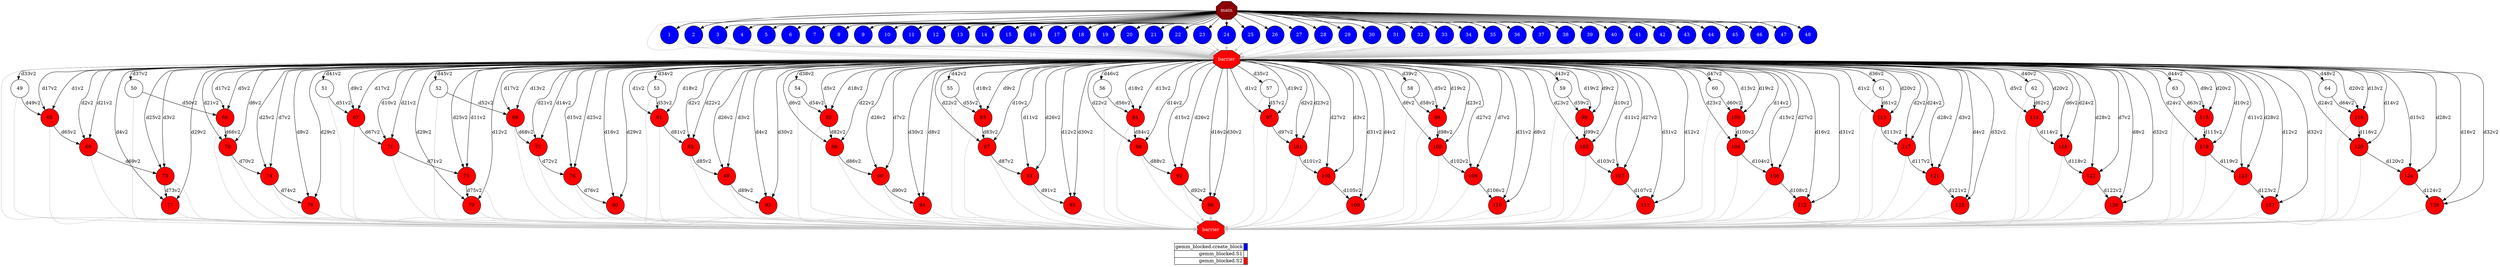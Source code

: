 digraph {
  rankdir=TB;
  labeljust="l";
  compound= true;
  subgraph dependence_graph {
    ranksep=0.20;
    node[height=0.75];

Synchro0[label="main", shape=octagon, style=filled fillcolor="#8B0000" fontcolor="#FFFFFF"];
1[shape=circle, style=filled fillcolor="#0000ff" fontcolor="#ffffff"];
Synchro0 -> 1;
2[shape=circle, style=filled fillcolor="#0000ff" fontcolor="#ffffff"];
Synchro0 -> 2;
3[shape=circle, style=filled fillcolor="#0000ff" fontcolor="#ffffff"];
Synchro0 -> 3;
4[shape=circle, style=filled fillcolor="#0000ff" fontcolor="#ffffff"];
Synchro0 -> 4;
5[shape=circle, style=filled fillcolor="#0000ff" fontcolor="#ffffff"];
Synchro0 -> 5;
6[shape=circle, style=filled fillcolor="#0000ff" fontcolor="#ffffff"];
Synchro0 -> 6;
7[shape=circle, style=filled fillcolor="#0000ff" fontcolor="#ffffff"];
Synchro0 -> 7;
8[shape=circle, style=filled fillcolor="#0000ff" fontcolor="#ffffff"];
Synchro0 -> 8;
9[shape=circle, style=filled fillcolor="#0000ff" fontcolor="#ffffff"];
Synchro0 -> 9;
10[shape=circle, style=filled fillcolor="#0000ff" fontcolor="#ffffff"];
Synchro0 -> 10;
11[shape=circle, style=filled fillcolor="#0000ff" fontcolor="#ffffff"];
Synchro0 -> 11;
12[shape=circle, style=filled fillcolor="#0000ff" fontcolor="#ffffff"];
Synchro0 -> 12;
13[shape=circle, style=filled fillcolor="#0000ff" fontcolor="#ffffff"];
Synchro0 -> 13;
14[shape=circle, style=filled fillcolor="#0000ff" fontcolor="#ffffff"];
Synchro0 -> 14;
15[shape=circle, style=filled fillcolor="#0000ff" fontcolor="#ffffff"];
Synchro0 -> 15;
16[shape=circle, style=filled fillcolor="#0000ff" fontcolor="#ffffff"];
Synchro0 -> 16;
17[shape=circle, style=filled fillcolor="#0000ff" fontcolor="#ffffff"];
Synchro0 -> 17;
18[shape=circle, style=filled fillcolor="#0000ff" fontcolor="#ffffff"];
Synchro0 -> 18;
19[shape=circle, style=filled fillcolor="#0000ff" fontcolor="#ffffff"];
Synchro0 -> 19;
20[shape=circle, style=filled fillcolor="#0000ff" fontcolor="#ffffff"];
Synchro0 -> 20;
21[shape=circle, style=filled fillcolor="#0000ff" fontcolor="#ffffff"];
Synchro0 -> 21;
22[shape=circle, style=filled fillcolor="#0000ff" fontcolor="#ffffff"];
Synchro0 -> 22;
23[shape=circle, style=filled fillcolor="#0000ff" fontcolor="#ffffff"];
Synchro0 -> 23;
24[shape=circle, style=filled fillcolor="#0000ff" fontcolor="#ffffff"];
Synchro0 -> 24;
25[shape=circle, style=filled fillcolor="#0000ff" fontcolor="#ffffff"];
Synchro0 -> 25;
26[shape=circle, style=filled fillcolor="#0000ff" fontcolor="#ffffff"];
Synchro0 -> 26;
27[shape=circle, style=filled fillcolor="#0000ff" fontcolor="#ffffff"];
Synchro0 -> 27;
28[shape=circle, style=filled fillcolor="#0000ff" fontcolor="#ffffff"];
Synchro0 -> 28;
29[shape=circle, style=filled fillcolor="#0000ff" fontcolor="#ffffff"];
Synchro0 -> 29;
30[shape=circle, style=filled fillcolor="#0000ff" fontcolor="#ffffff"];
Synchro0 -> 30;
31[shape=circle, style=filled fillcolor="#0000ff" fontcolor="#ffffff"];
Synchro0 -> 31;
32[shape=circle, style=filled fillcolor="#0000ff" fontcolor="#ffffff"];
Synchro0 -> 32;
33[shape=circle, style=filled fillcolor="#0000ff" fontcolor="#ffffff"];
Synchro0 -> 33;
34[shape=circle, style=filled fillcolor="#0000ff" fontcolor="#ffffff"];
Synchro0 -> 34;
35[shape=circle, style=filled fillcolor="#0000ff" fontcolor="#ffffff"];
Synchro0 -> 35;
36[shape=circle, style=filled fillcolor="#0000ff" fontcolor="#ffffff"];
Synchro0 -> 36;
37[shape=circle, style=filled fillcolor="#0000ff" fontcolor="#ffffff"];
Synchro0 -> 37;
38[shape=circle, style=filled fillcolor="#0000ff" fontcolor="#ffffff"];
Synchro0 -> 38;
39[shape=circle, style=filled fillcolor="#0000ff" fontcolor="#ffffff"];
Synchro0 -> 39;
40[shape=circle, style=filled fillcolor="#0000ff" fontcolor="#ffffff"];
Synchro0 -> 40;
41[shape=circle, style=filled fillcolor="#0000ff" fontcolor="#ffffff"];
Synchro0 -> 41;
42[shape=circle, style=filled fillcolor="#0000ff" fontcolor="#ffffff"];
Synchro0 -> 42;
43[shape=circle, style=filled fillcolor="#0000ff" fontcolor="#ffffff"];
Synchro0 -> 43;
44[shape=circle, style=filled fillcolor="#0000ff" fontcolor="#ffffff"];
Synchro0 -> 44;
45[shape=circle, style=filled fillcolor="#0000ff" fontcolor="#ffffff"];
Synchro0 -> 45;
46[shape=circle, style=filled fillcolor="#0000ff" fontcolor="#ffffff"];
Synchro0 -> 46;
47[shape=circle, style=filled fillcolor="#0000ff" fontcolor="#ffffff"];
Synchro0 -> 47;
48[shape=circle, style=filled fillcolor="#0000ff" fontcolor="#ffffff"];
Synchro0 -> 48;
Synchro1[label="barrier", shape=octagon, style=filled fillcolor="#ff0000" fontcolor="#FFFFFF"];
Synchro0 -> Synchro1 [color=grey];
7 -> Synchro1 [color=grey];
21 -> Synchro1 [color=grey];
31 -> Synchro1 [color=grey];
43 -> Synchro1 [color=grey];
20 -> Synchro1 [color=grey];
26 -> Synchro1 [color=grey];
38 -> Synchro1 [color=grey];
39 -> Synchro1 [color=grey];
17 -> Synchro1 [color=grey];
34 -> Synchro1 [color=grey];
30 -> Synchro1 [color=grey];
33 -> Synchro1 [color=grey];
36 -> Synchro1 [color=grey];
22 -> Synchro1 [color=grey];
29 -> Synchro1 [color=grey];
8 -> Synchro1 [color=grey];
28 -> Synchro1 [color=grey];
2 -> Synchro1 [color=grey];
14 -> Synchro1 [color=grey];
18 -> Synchro1 [color=grey];
6 -> Synchro1 [color=grey];
40 -> Synchro1 [color=grey];
1 -> Synchro1 [color=grey];
19 -> Synchro1 [color=grey];
44 -> Synchro1 [color=grey];
11 -> Synchro1 [color=grey];
24 -> Synchro1 [color=grey];
48 -> Synchro1 [color=grey];
13 -> Synchro1 [color=grey];
27 -> Synchro1 [color=grey];
12 -> Synchro1 [color=grey];
15 -> Synchro1 [color=grey];
32 -> Synchro1 [color=grey];
41 -> Synchro1 [color=grey];
45 -> Synchro1 [color=grey];
42 -> Synchro1 [color=grey];
47 -> Synchro1 [color=grey];
46 -> Synchro1 [color=grey];
16 -> Synchro1 [color=grey];
25 -> Synchro1 [color=grey];
37 -> Synchro1 [color=grey];
10 -> Synchro1 [color=grey];
4 -> Synchro1 [color=grey];
23 -> Synchro1 [color=grey];
9 -> Synchro1 [color=grey];
5 -> Synchro1 [color=grey];
35 -> Synchro1 [color=grey];
3 -> Synchro1 [color=grey];
49[shape=circle, style=filled fillcolor="#ffffff" fontcolor="#000000"];
Synchro1 -> 49 [label="d33v2"];
50[shape=circle, style=filled fillcolor="#ffffff" fontcolor="#000000"];
Synchro1 -> 50 [label="d37v2"];
51[shape=circle, style=filled fillcolor="#ffffff" fontcolor="#000000"];
Synchro1 -> 51 [label="d41v2"];
52[shape=circle, style=filled fillcolor="#ffffff" fontcolor="#000000"];
Synchro1 -> 52 [label="d45v2"];
53[shape=circle, style=filled fillcolor="#ffffff" fontcolor="#000000"];
Synchro1 -> 53 [label="d34v2"];
54[shape=circle, style=filled fillcolor="#ffffff" fontcolor="#000000"];
Synchro1 -> 54 [label="d38v2"];
55[shape=circle, style=filled fillcolor="#ffffff" fontcolor="#000000"];
Synchro1 -> 55 [label="d42v2"];
56[shape=circle, style=filled fillcolor="#ffffff" fontcolor="#000000"];
Synchro1 -> 56 [label="d46v2"];
57[shape=circle, style=filled fillcolor="#ffffff" fontcolor="#000000"];
Synchro1 -> 57 [label="d35v2"];
58[shape=circle, style=filled fillcolor="#ffffff" fontcolor="#000000"];
Synchro1 -> 58 [label="d39v2"];
59[shape=circle, style=filled fillcolor="#ffffff" fontcolor="#000000"];
Synchro1 -> 59 [label="d43v2"];
60[shape=circle, style=filled fillcolor="#ffffff" fontcolor="#000000"];
Synchro1 -> 60 [label="d47v2"];
61[shape=circle, style=filled fillcolor="#ffffff" fontcolor="#000000"];
Synchro1 -> 61 [label="d36v2"];
62[shape=circle, style=filled fillcolor="#ffffff" fontcolor="#000000"];
Synchro1 -> 62 [label="d40v2"];
63[shape=circle, style=filled fillcolor="#ffffff" fontcolor="#000000"];
Synchro1 -> 63 [label="d44v2"];
64[shape=circle, style=filled fillcolor="#ffffff" fontcolor="#000000"];
Synchro1 -> 64 [label="d48v2"];
65[shape=circle, style=filled fillcolor="#ff0000" fontcolor="#000000"];
49 -> 65 [label="d49v2"];
Synchro1 -> 65 [label="d1v2"];
Synchro1 -> 65 [label="d17v2"];
66[shape=circle, style=filled fillcolor="#ff0000" fontcolor="#000000"];
50 -> 66 [label="d50v2"];
Synchro1 -> 66 [label="d5v2"];
Synchro1 -> 66 [label="d17v2"];
67[shape=circle, style=filled fillcolor="#ff0000" fontcolor="#000000"];
51 -> 67 [label="d51v2"];
Synchro1 -> 67 [label="d9v2"];
Synchro1 -> 67 [label="d17v2"];
68[shape=circle, style=filled fillcolor="#ff0000" fontcolor="#000000"];
52 -> 68 [label="d52v2"];
Synchro1 -> 68 [label="d13v2"];
Synchro1 -> 68 [label="d17v2"];
69[shape=circle, style=filled fillcolor="#ff0000" fontcolor="#000000"];
65 -> 69 [label="d65v2"];
Synchro1 -> 69 [label="d2v2"];
Synchro1 -> 69 [label="d21v2"];
70[shape=circle, style=filled fillcolor="#ff0000" fontcolor="#000000"];
66 -> 70 [label="d66v2"];
Synchro1 -> 70 [label="d6v2"];
Synchro1 -> 70 [label="d21v2"];
71[shape=circle, style=filled fillcolor="#ff0000" fontcolor="#000000"];
67 -> 71 [label="d67v2"];
Synchro1 -> 71 [label="d10v2"];
Synchro1 -> 71 [label="d21v2"];
72[shape=circle, style=filled fillcolor="#ff0000" fontcolor="#000000"];
68 -> 72 [label="d68v2"];
Synchro1 -> 72 [label="d14v2"];
Synchro1 -> 72 [label="d21v2"];
73[shape=circle, style=filled fillcolor="#ff0000" fontcolor="#000000"];
69 -> 73 [label="d69v2"];
Synchro1 -> 73 [label="d3v2"];
Synchro1 -> 73 [label="d25v2"];
74[shape=circle, style=filled fillcolor="#ff0000" fontcolor="#000000"];
70 -> 74 [label="d70v2"];
Synchro1 -> 74 [label="d7v2"];
Synchro1 -> 74 [label="d25v2"];
75[shape=circle, style=filled fillcolor="#ff0000" fontcolor="#000000"];
71 -> 75 [label="d71v2"];
Synchro1 -> 75 [label="d11v2"];
Synchro1 -> 75 [label="d25v2"];
76[shape=circle, style=filled fillcolor="#ff0000" fontcolor="#000000"];
72 -> 76 [label="d72v2"];
Synchro1 -> 76 [label="d15v2"];
Synchro1 -> 76 [label="d25v2"];
77[shape=circle, style=filled fillcolor="#ff0000" fontcolor="#000000"];
73 -> 77 [label="d73v2"];
Synchro1 -> 77 [label="d4v2"];
Synchro1 -> 77 [label="d29v2"];
78[shape=circle, style=filled fillcolor="#ff0000" fontcolor="#000000"];
74 -> 78 [label="d74v2"];
Synchro1 -> 78 [label="d8v2"];
Synchro1 -> 78 [label="d29v2"];
79[shape=circle, style=filled fillcolor="#ff0000" fontcolor="#000000"];
75 -> 79 [label="d75v2"];
Synchro1 -> 79 [label="d12v2"];
Synchro1 -> 79 [label="d29v2"];
80[shape=circle, style=filled fillcolor="#ff0000" fontcolor="#000000"];
76 -> 80 [label="d76v2"];
Synchro1 -> 80 [label="d16v2"];
Synchro1 -> 80 [label="d29v2"];
81[shape=circle, style=filled fillcolor="#ff0000" fontcolor="#000000"];
53 -> 81 [label="d53v2"];
Synchro1 -> 81 [label="d1v2"];
Synchro1 -> 81 [label="d18v2"];
82[shape=circle, style=filled fillcolor="#ff0000" fontcolor="#000000"];
54 -> 82 [label="d54v2"];
Synchro1 -> 82 [label="d5v2"];
Synchro1 -> 82 [label="d18v2"];
83[shape=circle, style=filled fillcolor="#ff0000" fontcolor="#000000"];
55 -> 83 [label="d55v2"];
Synchro1 -> 83 [label="d9v2"];
Synchro1 -> 83 [label="d18v2"];
84[shape=circle, style=filled fillcolor="#ff0000" fontcolor="#000000"];
56 -> 84 [label="d56v2"];
Synchro1 -> 84 [label="d13v2"];
Synchro1 -> 84 [label="d18v2"];
85[shape=circle, style=filled fillcolor="#ff0000" fontcolor="#000000"];
81 -> 85 [label="d81v2"];
Synchro1 -> 85 [label="d2v2"];
Synchro1 -> 85 [label="d22v2"];
86[shape=circle, style=filled fillcolor="#ff0000" fontcolor="#000000"];
82 -> 86 [label="d82v2"];
Synchro1 -> 86 [label="d6v2"];
Synchro1 -> 86 [label="d22v2"];
87[shape=circle, style=filled fillcolor="#ff0000" fontcolor="#000000"];
83 -> 87 [label="d83v2"];
Synchro1 -> 87 [label="d10v2"];
Synchro1 -> 87 [label="d22v2"];
88[shape=circle, style=filled fillcolor="#ff0000" fontcolor="#000000"];
84 -> 88 [label="d84v2"];
Synchro1 -> 88 [label="d14v2"];
Synchro1 -> 88 [label="d22v2"];
89[shape=circle, style=filled fillcolor="#ff0000" fontcolor="#000000"];
85 -> 89 [label="d85v2"];
Synchro1 -> 89 [label="d3v2"];
Synchro1 -> 89 [label="d26v2"];
90[shape=circle, style=filled fillcolor="#ff0000" fontcolor="#000000"];
86 -> 90 [label="d86v2"];
Synchro1 -> 90 [label="d7v2"];
Synchro1 -> 90 [label="d26v2"];
91[shape=circle, style=filled fillcolor="#ff0000" fontcolor="#000000"];
87 -> 91 [label="d87v2"];
Synchro1 -> 91 [label="d11v2"];
Synchro1 -> 91 [label="d26v2"];
92[shape=circle, style=filled fillcolor="#ff0000" fontcolor="#000000"];
88 -> 92 [label="d88v2"];
Synchro1 -> 92 [label="d15v2"];
Synchro1 -> 92 [label="d26v2"];
93[shape=circle, style=filled fillcolor="#ff0000" fontcolor="#000000"];
89 -> 93 [label="d89v2"];
Synchro1 -> 93 [label="d4v2"];
Synchro1 -> 93 [label="d30v2"];
94[shape=circle, style=filled fillcolor="#ff0000" fontcolor="#000000"];
90 -> 94 [label="d90v2"];
Synchro1 -> 94 [label="d8v2"];
Synchro1 -> 94 [label="d30v2"];
95[shape=circle, style=filled fillcolor="#ff0000" fontcolor="#000000"];
91 -> 95 [label="d91v2"];
Synchro1 -> 95 [label="d12v2"];
Synchro1 -> 95 [label="d30v2"];
96[shape=circle, style=filled fillcolor="#ff0000" fontcolor="#000000"];
92 -> 96 [label="d92v2"];
Synchro1 -> 96 [label="d16v2"];
Synchro1 -> 96 [label="d30v2"];
97[shape=circle, style=filled fillcolor="#ff0000" fontcolor="#000000"];
57 -> 97 [label="d57v2"];
Synchro1 -> 97 [label="d1v2"];
Synchro1 -> 97 [label="d19v2"];
98[shape=circle, style=filled fillcolor="#ff0000" fontcolor="#000000"];
58 -> 98 [label="d58v2"];
Synchro1 -> 98 [label="d5v2"];
Synchro1 -> 98 [label="d19v2"];
99[shape=circle, style=filled fillcolor="#ff0000" fontcolor="#000000"];
59 -> 99 [label="d59v2"];
Synchro1 -> 99 [label="d9v2"];
Synchro1 -> 99 [label="d19v2"];
100[shape=circle, style=filled fillcolor="#ff0000" fontcolor="#000000"];
60 -> 100 [label="d60v2"];
Synchro1 -> 100 [label="d13v2"];
Synchro1 -> 100 [label="d19v2"];
101[shape=circle, style=filled fillcolor="#ff0000" fontcolor="#000000"];
97 -> 101 [label="d97v2"];
Synchro1 -> 101 [label="d2v2"];
Synchro1 -> 101 [label="d23v2"];
102[shape=circle, style=filled fillcolor="#ff0000" fontcolor="#000000"];
98 -> 102 [label="d98v2"];
Synchro1 -> 102 [label="d6v2"];
Synchro1 -> 102 [label="d23v2"];
103[shape=circle, style=filled fillcolor="#ff0000" fontcolor="#000000"];
99 -> 103 [label="d99v2"];
Synchro1 -> 103 [label="d10v2"];
Synchro1 -> 103 [label="d23v2"];
104[shape=circle, style=filled fillcolor="#ff0000" fontcolor="#000000"];
100 -> 104 [label="d100v2"];
Synchro1 -> 104 [label="d14v2"];
Synchro1 -> 104 [label="d23v2"];
105[shape=circle, style=filled fillcolor="#ff0000" fontcolor="#000000"];
101 -> 105 [label="d101v2"];
Synchro1 -> 105 [label="d3v2"];
Synchro1 -> 105 [label="d27v2"];
106[shape=circle, style=filled fillcolor="#ff0000" fontcolor="#000000"];
102 -> 106 [label="d102v2"];
Synchro1 -> 106 [label="d7v2"];
Synchro1 -> 106 [label="d27v2"];
107[shape=circle, style=filled fillcolor="#ff0000" fontcolor="#000000"];
103 -> 107 [label="d103v2"];
Synchro1 -> 107 [label="d11v2"];
Synchro1 -> 107 [label="d27v2"];
108[shape=circle, style=filled fillcolor="#ff0000" fontcolor="#000000"];
104 -> 108 [label="d104v2"];
Synchro1 -> 108 [label="d15v2"];
Synchro1 -> 108 [label="d27v2"];
109[shape=circle, style=filled fillcolor="#ff0000" fontcolor="#000000"];
105 -> 109 [label="d105v2"];
Synchro1 -> 109 [label="d4v2"];
Synchro1 -> 109 [label="d31v2"];
110[shape=circle, style=filled fillcolor="#ff0000" fontcolor="#000000"];
106 -> 110 [label="d106v2"];
Synchro1 -> 110 [label="d8v2"];
Synchro1 -> 110 [label="d31v2"];
111[shape=circle, style=filled fillcolor="#ff0000" fontcolor="#000000"];
107 -> 111 [label="d107v2"];
Synchro1 -> 111 [label="d12v2"];
Synchro1 -> 111 [label="d31v2"];
112[shape=circle, style=filled fillcolor="#ff0000" fontcolor="#000000"];
108 -> 112 [label="d108v2"];
Synchro1 -> 112 [label="d16v2"];
Synchro1 -> 112 [label="d31v2"];
113[shape=circle, style=filled fillcolor="#ff0000" fontcolor="#000000"];
61 -> 113 [label="d61v2"];
Synchro1 -> 113 [label="d1v2"];
Synchro1 -> 113 [label="d20v2"];
114[shape=circle, style=filled fillcolor="#ff0000" fontcolor="#000000"];
62 -> 114 [label="d62v2"];
Synchro1 -> 114 [label="d5v2"];
Synchro1 -> 114 [label="d20v2"];
115[shape=circle, style=filled fillcolor="#ff0000" fontcolor="#000000"];
63 -> 115 [label="d63v2"];
Synchro1 -> 115 [label="d9v2"];
Synchro1 -> 115 [label="d20v2"];
116[shape=circle, style=filled fillcolor="#ff0000" fontcolor="#000000"];
64 -> 116 [label="d64v2"];
Synchro1 -> 116 [label="d13v2"];
Synchro1 -> 116 [label="d20v2"];
117[shape=circle, style=filled fillcolor="#ff0000" fontcolor="#000000"];
113 -> 117 [label="d113v2"];
Synchro1 -> 117 [label="d2v2"];
Synchro1 -> 117 [label="d24v2"];
118[shape=circle, style=filled fillcolor="#ff0000" fontcolor="#000000"];
114 -> 118 [label="d114v2"];
Synchro1 -> 118 [label="d6v2"];
Synchro1 -> 118 [label="d24v2"];
119[shape=circle, style=filled fillcolor="#ff0000" fontcolor="#000000"];
115 -> 119 [label="d115v2"];
Synchro1 -> 119 [label="d10v2"];
Synchro1 -> 119 [label="d24v2"];
120[shape=circle, style=filled fillcolor="#ff0000" fontcolor="#000000"];
116 -> 120 [label="d116v2"];
Synchro1 -> 120 [label="d14v2"];
Synchro1 -> 120 [label="d24v2"];
121[shape=circle, style=filled fillcolor="#ff0000" fontcolor="#000000"];
117 -> 121 [label="d117v2"];
Synchro1 -> 121 [label="d3v2"];
Synchro1 -> 121 [label="d28v2"];
122[shape=circle, style=filled fillcolor="#ff0000" fontcolor="#000000"];
118 -> 122 [label="d118v2"];
Synchro1 -> 122 [label="d7v2"];
Synchro1 -> 122 [label="d28v2"];
123[shape=circle, style=filled fillcolor="#ff0000" fontcolor="#000000"];
119 -> 123 [label="d119v2"];
Synchro1 -> 123 [label="d11v2"];
Synchro1 -> 123 [label="d28v2"];
124[shape=circle, style=filled fillcolor="#ff0000" fontcolor="#000000"];
120 -> 124 [label="d120v2"];
Synchro1 -> 124 [label="d15v2"];
Synchro1 -> 124 [label="d28v2"];
125[shape=circle, style=filled fillcolor="#ff0000" fontcolor="#000000"];
121 -> 125 [label="d121v2"];
Synchro1 -> 125 [label="d4v2"];
Synchro1 -> 125 [label="d32v2"];
126[shape=circle, style=filled fillcolor="#ff0000" fontcolor="#000000"];
122 -> 126 [label="d122v2"];
Synchro1 -> 126 [label="d8v2"];
Synchro1 -> 126 [label="d32v2"];
127[shape=circle, style=filled fillcolor="#ff0000" fontcolor="#000000"];
123 -> 127 [label="d123v2"];
Synchro1 -> 127 [label="d12v2"];
Synchro1 -> 127 [label="d32v2"];
128[shape=circle, style=filled fillcolor="#ff0000" fontcolor="#000000"];
124 -> 128 [label="d124v2"];
Synchro1 -> 128 [label="d16v2"];
Synchro1 -> 128 [label="d32v2"];
Synchro2[label="barrier", shape=octagon, style=filled fillcolor="#ff0000" fontcolor="#FFFFFF"];
Synchro1 -> Synchro2 [color=grey];
77 -> Synchro2 [color=grey];
85 -> Synchro2 [color=grey];
106 -> Synchro2 [color=grey];
76 -> Synchro2 [color=grey];
49 -> Synchro2 [color=grey];
112 -> Synchro2 [color=grey];
66 -> Synchro2 [color=grey];
53 -> Synchro2 [color=grey];
69 -> Synchro2 [color=grey];
82 -> Synchro2 [color=grey];
61 -> Synchro2 [color=grey];
96 -> Synchro2 [color=grey];
60 -> Synchro2 [color=grey];
74 -> Synchro2 [color=grey];
100 -> Synchro2 [color=grey];
52 -> Synchro2 [color=grey];
64 -> Synchro2 [color=grey];
128 -> Synchro2 [color=grey];
58 -> Synchro2 [color=grey];
94 -> Synchro2 [color=grey];
72 -> Synchro2 [color=grey];
107 -> Synchro2 [color=grey];
91 -> Synchro2 [color=grey];
98 -> Synchro2 [color=grey];
78 -> Synchro2 [color=grey];
51 -> Synchro2 [color=grey];
81 -> Synchro2 [color=grey];
124 -> Synchro2 [color=grey];
89 -> Synchro2 [color=grey];
101 -> Synchro2 [color=grey];
73 -> Synchro2 [color=grey];
104 -> Synchro2 [color=grey];
93 -> Synchro2 [color=grey];
118 -> Synchro2 [color=grey];
108 -> Synchro2 [color=grey];
111 -> Synchro2 [color=grey];
70 -> Synchro2 [color=grey];
102 -> Synchro2 [color=grey];
87 -> Synchro2 [color=grey];
105 -> Synchro2 [color=grey];
56 -> Synchro2 [color=grey];
97 -> Synchro2 [color=grey];
55 -> Synchro2 [color=grey];
84 -> Synchro2 [color=grey];
120 -> Synchro2 [color=grey];
86 -> Synchro2 [color=grey];
125 -> Synchro2 [color=grey];
123 -> Synchro2 [color=grey];
119 -> Synchro2 [color=grey];
95 -> Synchro2 [color=grey];
80 -> Synchro2 [color=grey];
110 -> Synchro2 [color=grey];
116 -> Synchro2 [color=grey];
92 -> Synchro2 [color=grey];
90 -> Synchro2 [color=grey];
117 -> Synchro2 [color=grey];
114 -> Synchro2 [color=grey];
59 -> Synchro2 [color=grey];
79 -> Synchro2 [color=grey];
109 -> Synchro2 [color=grey];
88 -> Synchro2 [color=grey];
121 -> Synchro2 [color=grey];
75 -> Synchro2 [color=grey];
115 -> Synchro2 [color=grey];
62 -> Synchro2 [color=grey];
126 -> Synchro2 [color=grey];
63 -> Synchro2 [color=grey];
71 -> Synchro2 [color=grey];
99 -> Synchro2 [color=grey];
113 -> Synchro2 [color=grey];
50 -> Synchro2 [color=grey];
83 -> Synchro2 [color=grey];
127 -> Synchro2 [color=grey];
57 -> Synchro2 [color=grey];
122 -> Synchro2 [color=grey];
103 -> Synchro2 [color=grey];
65 -> Synchro2 [color=grey];
68 -> Synchro2 [color=grey];
67 -> Synchro2 [color=grey];
54 -> Synchro2 [color=grey];  }
  subgraph legend {
    rank=sink;
    node [shape=plaintext, height=0.75];
    ranksep=0.20;
    label = "Legend";
    key [label=<
      <table border="0" cellpadding="2" cellspacing="0" cellborder="1">
<tr>
<td align="right">gemm_blocked.create_block</td>
<td bgcolor="#0000ff">&nbsp;</td>
</tr>
<tr>
<td align="right">gemm_blocked.S1</td>
<td bgcolor="#ffffff">&nbsp;</td>
</tr>
<tr>
<td align="right">gemm_blocked.S2</td>
<td bgcolor="#ff0000">&nbsp;</td>
</tr>
      </table>
    >]
  }
}
